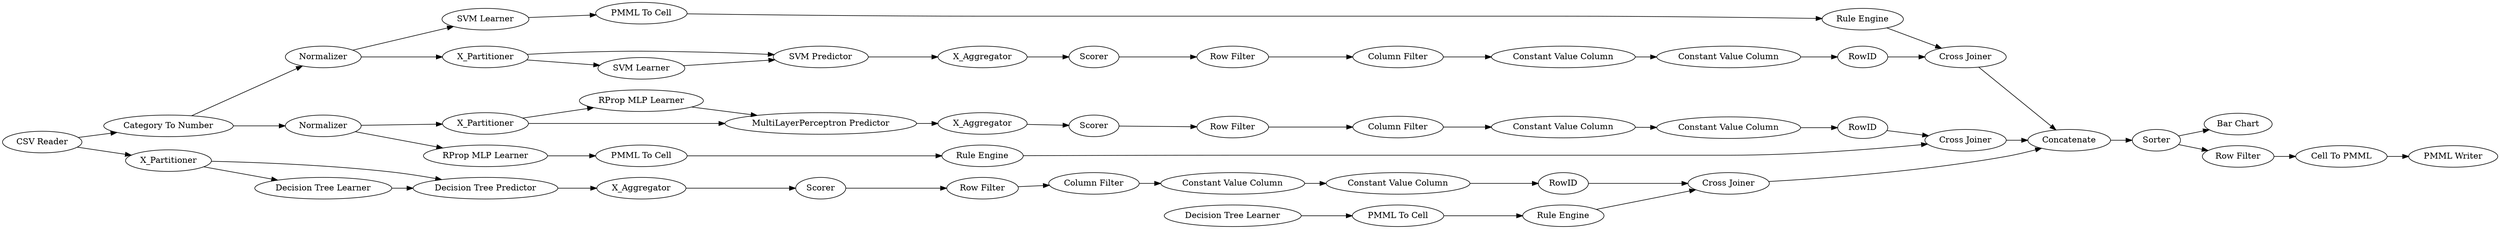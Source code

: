 digraph {
	"-8775202969957047297_63" [label="PMML Writer"]
	"-324163873492479605_9" [label="Row Filter"]
	"5133519574834434221_9" [label="Row Filter"]
	"319536500704266787_39" [label="Cross Joiner"]
	"5133519574834434221_294" [label="Column Filter"]
	"8659553313193203650_33" [label="SVM Learner"]
	"7304889775456503344_22" [label="PMML To Cell"]
	"2466153587162999538_2" [label=X_Partitioner]
	"4809198410771041962_7" [label=X_Aggregator]
	"8659553313193203650_35" [label="Rule Engine"]
	"2466153587162999538_40" [label=Scorer]
	"319536500704266787_2" [label=X_Partitioner]
	"8659553313193203650_34" [label="PMML To Cell"]
	"7304889775456503344_35" [label="RProp MLP Learner"]
	"319536500704266787_7" [label=X_Aggregator]
	"-324163873492479605_294" [label="Column Filter"]
	"-4206769301232175313_28" [label="PMML To Cell"]
	"1139616962065616594_290" [label="Constant Value Column"]
	"1139616962065616594_292" [label="Constant Value Column"]
	"-324163873492479605_293" [label=RowID]
	"-8775202969957047297_58" [label="Category To Number"]
	"7304889775456503344_34" [label="Rule Engine"]
	"4809198410771041962_38" [label="Cross Joiner"]
	"319536500704266787_32" [label="SVM Predictor"]
	"-324163873492479605_290" [label="Constant Value Column"]
	"-8775202969957047297_59" [label="Bar Chart"]
	"-8775202969957047297_60" [label=Concatenate]
	"5133519574834434221_293" [label=RowID]
	"-324163873492479605_292" [label="Constant Value Column"]
	"5133519574834434221_290" [label="Constant Value Column"]
	"319536500704266787_40" [label=Normalizer]
	"319536500704266787_31" [label="SVM Learner"]
	"-8775202969957047297_53" [label="Row Filter"]
	"-8775202969957047297_54" [label="Cell To PMML"]
	"1139616962065616594_293" [label=RowID]
	"-4206769301232175313_33" [label="Decision Tree Learner"]
	"319536500704266787_41" [label=Scorer]
	"4809198410771041962_32" [label="Decision Tree Predictor"]
	"1139616962065616594_9" [label="Row Filter"]
	"2466153587162999538_7" [label=X_Aggregator]
	"-4206769301232175313_34" [label="Rule Engine"]
	"2466153587162999538_39" [label=Normalizer]
	"2466153587162999538_31" [label="RProp MLP Learner"]
	"2466153587162999538_38" [label="Cross Joiner"]
	"-8775202969957047297_52" [label=Sorter]
	"4809198410771041962_2" [label=X_Partitioner]
	"1139616962065616594_294" [label="Column Filter"]
	"4809198410771041962_39" [label=Scorer]
	"5133519574834434221_292" [label="Constant Value Column"]
	"-8775202969957047297_62" [label="CSV Reader"]
	"2466153587162999538_32" [label="MultiLayerPerceptron Predictor"]
	"4809198410771041962_31" [label="Decision Tree Learner"]
	"2466153587162999538_32" -> "2466153587162999538_7"
	"2466153587162999538_31" -> "2466153587162999538_32"
	"-324163873492479605_294" -> "-324163873492479605_290"
	"319536500704266787_2" -> "319536500704266787_31"
	"4809198410771041962_7" -> "4809198410771041962_39"
	"4809198410771041962_39" -> "-324163873492479605_9"
	"8659553313193203650_34" -> "8659553313193203650_35"
	"4809198410771041962_31" -> "4809198410771041962_32"
	"7304889775456503344_35" -> "7304889775456503344_22"
	"7304889775456503344_22" -> "7304889775456503344_34"
	"1139616962065616594_290" -> "1139616962065616594_292"
	"4809198410771041962_2" -> "4809198410771041962_31"
	"-8775202969957047297_58" -> "319536500704266787_40"
	"-324163873492479605_292" -> "-324163873492479605_293"
	"-8775202969957047297_58" -> "2466153587162999538_39"
	"8659553313193203650_33" -> "8659553313193203650_34"
	"319536500704266787_41" -> "5133519574834434221_9"
	"1139616962065616594_9" -> "1139616962065616594_294"
	"5133519574834434221_294" -> "5133519574834434221_290"
	"-324163873492479605_290" -> "-324163873492479605_292"
	"-324163873492479605_293" -> "4809198410771041962_38"
	"-8775202969957047297_60" -> "-8775202969957047297_52"
	"1139616962065616594_292" -> "1139616962065616594_293"
	"1139616962065616594_293" -> "2466153587162999538_38"
	"319536500704266787_39" -> "-8775202969957047297_60"
	"-4206769301232175313_34" -> "4809198410771041962_38"
	"5133519574834434221_293" -> "319536500704266787_39"
	"-8775202969957047297_52" -> "-8775202969957047297_53"
	"5133519574834434221_292" -> "5133519574834434221_293"
	"319536500704266787_7" -> "319536500704266787_41"
	"2466153587162999538_2" -> "2466153587162999538_31"
	"319536500704266787_40" -> "8659553313193203650_33"
	"2466153587162999538_40" -> "1139616962065616594_9"
	"319536500704266787_32" -> "319536500704266787_7"
	"4809198410771041962_2" -> "4809198410771041962_32"
	"2466153587162999538_39" -> "2466153587162999538_2"
	"319536500704266787_31" -> "319536500704266787_32"
	"2466153587162999538_39" -> "7304889775456503344_35"
	"8659553313193203650_35" -> "319536500704266787_39"
	"4809198410771041962_38" -> "-8775202969957047297_60"
	"-4206769301232175313_28" -> "-4206769301232175313_34"
	"-8775202969957047297_54" -> "-8775202969957047297_63"
	"5133519574834434221_9" -> "5133519574834434221_294"
	"-324163873492479605_9" -> "-324163873492479605_294"
	"-8775202969957047297_52" -> "-8775202969957047297_59"
	"319536500704266787_2" -> "319536500704266787_32"
	"-8775202969957047297_62" -> "4809198410771041962_2"
	"1139616962065616594_294" -> "1139616962065616594_290"
	"5133519574834434221_290" -> "5133519574834434221_292"
	"2466153587162999538_38" -> "-8775202969957047297_60"
	"319536500704266787_40" -> "319536500704266787_2"
	"-4206769301232175313_33" -> "-4206769301232175313_28"
	"4809198410771041962_32" -> "4809198410771041962_7"
	"-8775202969957047297_62" -> "-8775202969957047297_58"
	"7304889775456503344_34" -> "2466153587162999538_38"
	"-8775202969957047297_53" -> "-8775202969957047297_54"
	"2466153587162999538_2" -> "2466153587162999538_32"
	"2466153587162999538_7" -> "2466153587162999538_40"
	rankdir=LR
}

